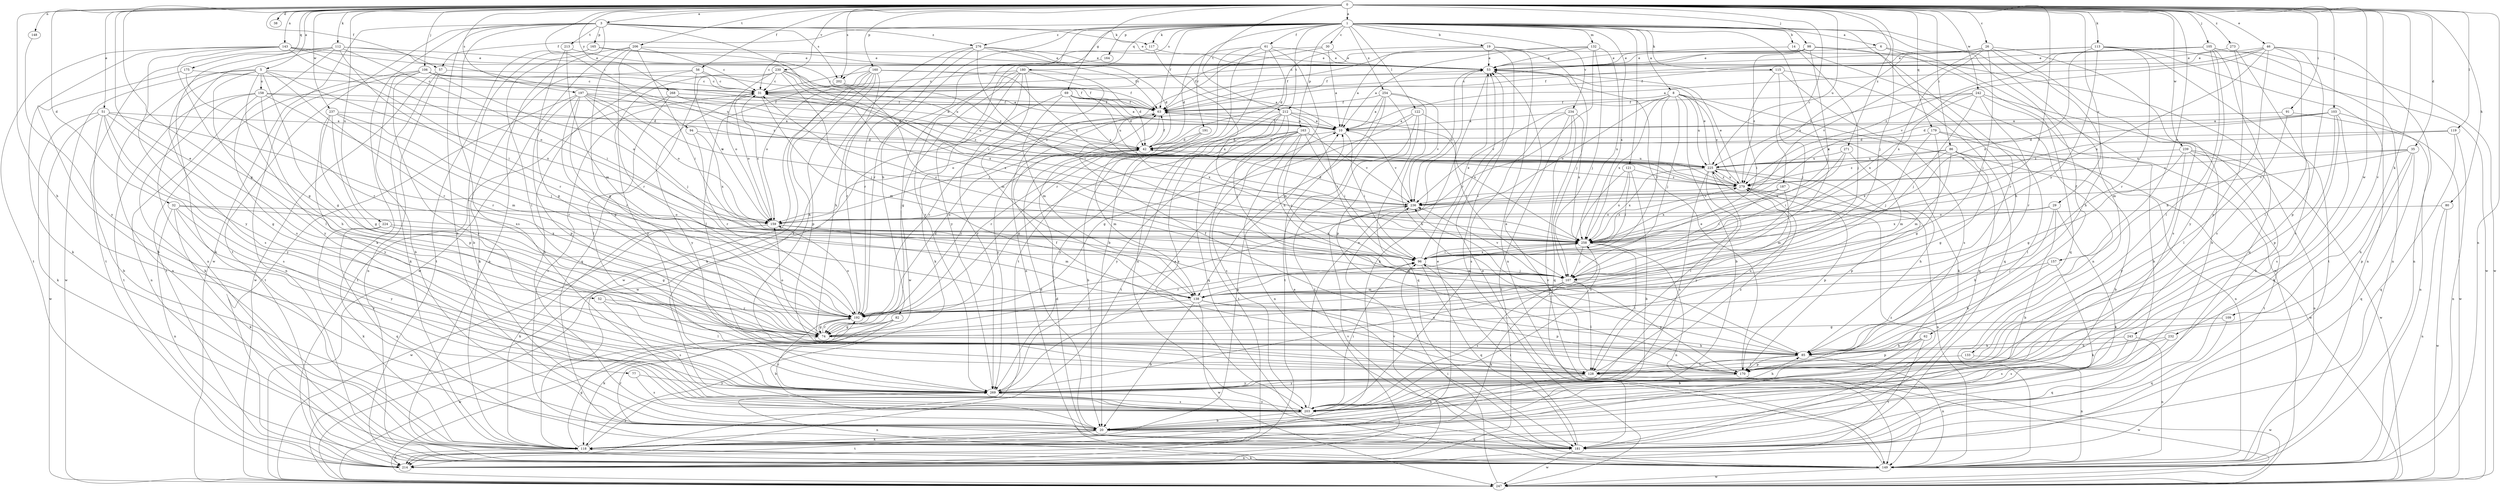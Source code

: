 strict digraph  {
0;
1;
3;
5;
6;
8;
10;
14;
19;
20;
26;
29;
30;
31;
32;
35;
38;
42;
46;
51;
52;
53;
56;
57;
61;
62;
63;
69;
74;
77;
80;
82;
85;
86;
91;
94;
96;
98;
103;
105;
106;
107;
109;
112;
113;
115;
117;
118;
119;
121;
122;
128;
132;
133;
138;
143;
148;
149;
157;
158;
159;
160;
163;
164;
165;
170;
175;
179;
180;
181;
187;
191;
192;
197;
202;
203;
206;
212;
213;
214;
224;
225;
230;
232;
234;
236;
237;
239;
242;
243;
247;
254;
258;
268;
269;
271;
273;
276;
279;
0 -> 1  [label=a];
0 -> 3  [label=a];
0 -> 5  [label=a];
0 -> 26  [label=c];
0 -> 29  [label=c];
0 -> 32  [label=d];
0 -> 35  [label=d];
0 -> 38  [label=d];
0 -> 46  [label=e];
0 -> 51  [label=e];
0 -> 52  [label=e];
0 -> 56  [label=f];
0 -> 57  [label=f];
0 -> 69  [label=g];
0 -> 74  [label=g];
0 -> 77  [label=h];
0 -> 80  [label=h];
0 -> 86  [label=i];
0 -> 91  [label=i];
0 -> 94  [label=i];
0 -> 96  [label=i];
0 -> 98  [label=j];
0 -> 103  [label=j];
0 -> 105  [label=j];
0 -> 106  [label=j];
0 -> 107  [label=j];
0 -> 109  [label=k];
0 -> 112  [label=k];
0 -> 113  [label=k];
0 -> 119  [label=l];
0 -> 143  [label=n];
0 -> 148  [label=n];
0 -> 149  [label=n];
0 -> 157  [label=o];
0 -> 160  [label=p];
0 -> 175  [label=q];
0 -> 179  [label=q];
0 -> 187  [label=r];
0 -> 197  [label=s];
0 -> 202  [label=s];
0 -> 206  [label=t];
0 -> 212  [label=t];
0 -> 224  [label=u];
0 -> 225  [label=u];
0 -> 230  [label=v];
0 -> 232  [label=v];
0 -> 237  [label=w];
0 -> 239  [label=w];
0 -> 242  [label=w];
0 -> 243  [label=w];
0 -> 268  [label=y];
0 -> 271  [label=z];
0 -> 273  [label=z];
1 -> 6  [label=a];
1 -> 8  [label=a];
1 -> 14  [label=b];
1 -> 19  [label=b];
1 -> 30  [label=c];
1 -> 57  [label=f];
1 -> 61  [label=f];
1 -> 62  [label=f];
1 -> 63  [label=f];
1 -> 82  [label=h];
1 -> 85  [label=h];
1 -> 107  [label=j];
1 -> 115  [label=k];
1 -> 117  [label=k];
1 -> 121  [label=l];
1 -> 122  [label=l];
1 -> 132  [label=m];
1 -> 133  [label=m];
1 -> 163  [label=p];
1 -> 164  [label=p];
1 -> 180  [label=q];
1 -> 191  [label=r];
1 -> 192  [label=r];
1 -> 202  [label=s];
1 -> 212  [label=t];
1 -> 234  [label=v];
1 -> 254  [label=x];
1 -> 258  [label=x];
1 -> 269  [label=y];
1 -> 276  [label=z];
3 -> 20  [label=b];
3 -> 53  [label=e];
3 -> 117  [label=k];
3 -> 118  [label=k];
3 -> 128  [label=l];
3 -> 165  [label=p];
3 -> 202  [label=s];
3 -> 203  [label=s];
3 -> 213  [label=t];
3 -> 214  [label=t];
3 -> 236  [label=v];
3 -> 247  [label=w];
3 -> 276  [label=z];
5 -> 31  [label=c];
5 -> 74  [label=g];
5 -> 128  [label=l];
5 -> 149  [label=n];
5 -> 158  [label=o];
5 -> 192  [label=r];
5 -> 203  [label=s];
5 -> 247  [label=w];
5 -> 258  [label=x];
5 -> 269  [label=y];
6 -> 53  [label=e];
6 -> 181  [label=q];
6 -> 247  [label=w];
8 -> 20  [label=b];
8 -> 63  [label=f];
8 -> 96  [label=i];
8 -> 107  [label=j];
8 -> 118  [label=k];
8 -> 159  [label=o];
8 -> 181  [label=q];
8 -> 225  [label=u];
8 -> 236  [label=v];
8 -> 258  [label=x];
8 -> 279  [label=z];
10 -> 42  [label=d];
10 -> 63  [label=f];
10 -> 96  [label=i];
10 -> 236  [label=v];
14 -> 53  [label=e];
14 -> 107  [label=j];
14 -> 149  [label=n];
19 -> 10  [label=a];
19 -> 42  [label=d];
19 -> 53  [label=e];
19 -> 107  [label=j];
19 -> 149  [label=n];
19 -> 247  [label=w];
20 -> 42  [label=d];
20 -> 118  [label=k];
20 -> 181  [label=q];
20 -> 214  [label=t];
26 -> 20  [label=b];
26 -> 53  [label=e];
26 -> 63  [label=f];
26 -> 85  [label=h];
26 -> 107  [label=j];
26 -> 203  [label=s];
26 -> 236  [label=v];
26 -> 258  [label=x];
29 -> 20  [label=b];
29 -> 85  [label=h];
29 -> 118  [label=k];
29 -> 159  [label=o];
29 -> 258  [label=x];
30 -> 10  [label=a];
30 -> 53  [label=e];
30 -> 63  [label=f];
30 -> 159  [label=o];
31 -> 63  [label=f];
31 -> 138  [label=m];
31 -> 159  [label=o];
31 -> 258  [label=x];
31 -> 269  [label=y];
32 -> 118  [label=k];
32 -> 149  [label=n];
32 -> 159  [label=o];
32 -> 203  [label=s];
32 -> 258  [label=x];
32 -> 269  [label=y];
35 -> 85  [label=h];
35 -> 170  [label=p];
35 -> 181  [label=q];
35 -> 225  [label=u];
35 -> 236  [label=v];
35 -> 279  [label=z];
42 -> 63  [label=f];
42 -> 138  [label=m];
42 -> 192  [label=r];
42 -> 225  [label=u];
46 -> 10  [label=a];
46 -> 53  [label=e];
46 -> 85  [label=h];
46 -> 128  [label=l];
46 -> 149  [label=n];
46 -> 170  [label=p];
46 -> 236  [label=v];
46 -> 258  [label=x];
51 -> 10  [label=a];
51 -> 20  [label=b];
51 -> 74  [label=g];
51 -> 118  [label=k];
51 -> 138  [label=m];
51 -> 203  [label=s];
51 -> 247  [label=w];
51 -> 269  [label=y];
52 -> 128  [label=l];
52 -> 192  [label=r];
52 -> 203  [label=s];
53 -> 31  [label=c];
53 -> 118  [label=k];
53 -> 236  [label=v];
56 -> 20  [label=b];
56 -> 31  [label=c];
56 -> 63  [label=f];
56 -> 118  [label=k];
56 -> 159  [label=o];
57 -> 31  [label=c];
57 -> 118  [label=k];
57 -> 149  [label=n];
57 -> 247  [label=w];
61 -> 20  [label=b];
61 -> 42  [label=d];
61 -> 53  [label=e];
61 -> 85  [label=h];
61 -> 149  [label=n];
61 -> 192  [label=r];
61 -> 214  [label=t];
62 -> 20  [label=b];
62 -> 85  [label=h];
62 -> 170  [label=p];
62 -> 214  [label=t];
63 -> 10  [label=a];
63 -> 192  [label=r];
63 -> 258  [label=x];
63 -> 269  [label=y];
69 -> 10  [label=a];
69 -> 42  [label=d];
69 -> 63  [label=f];
69 -> 138  [label=m];
69 -> 225  [label=u];
69 -> 247  [label=w];
69 -> 279  [label=z];
74 -> 85  [label=h];
74 -> 96  [label=i];
74 -> 159  [label=o];
74 -> 192  [label=r];
77 -> 203  [label=s];
77 -> 269  [label=y];
80 -> 149  [label=n];
80 -> 159  [label=o];
80 -> 247  [label=w];
82 -> 20  [label=b];
82 -> 74  [label=g];
82 -> 118  [label=k];
82 -> 247  [label=w];
85 -> 63  [label=f];
85 -> 128  [label=l];
85 -> 149  [label=n];
85 -> 170  [label=p];
85 -> 236  [label=v];
86 -> 20  [label=b];
86 -> 74  [label=g];
86 -> 138  [label=m];
86 -> 225  [label=u];
86 -> 247  [label=w];
86 -> 258  [label=x];
86 -> 279  [label=z];
91 -> 10  [label=a];
91 -> 128  [label=l];
91 -> 247  [label=w];
94 -> 42  [label=d];
94 -> 192  [label=r];
94 -> 258  [label=x];
96 -> 31  [label=c];
96 -> 53  [label=e];
96 -> 107  [label=j];
96 -> 181  [label=q];
96 -> 192  [label=r];
96 -> 258  [label=x];
98 -> 31  [label=c];
98 -> 53  [label=e];
98 -> 63  [label=f];
98 -> 181  [label=q];
98 -> 192  [label=r];
98 -> 258  [label=x];
98 -> 279  [label=z];
103 -> 10  [label=a];
103 -> 42  [label=d];
103 -> 118  [label=k];
103 -> 149  [label=n];
103 -> 170  [label=p];
103 -> 203  [label=s];
103 -> 279  [label=z];
105 -> 53  [label=e];
105 -> 63  [label=f];
105 -> 128  [label=l];
105 -> 149  [label=n];
105 -> 203  [label=s];
105 -> 247  [label=w];
105 -> 269  [label=y];
105 -> 279  [label=z];
106 -> 20  [label=b];
106 -> 31  [label=c];
106 -> 42  [label=d];
106 -> 149  [label=n];
106 -> 159  [label=o];
106 -> 214  [label=t];
106 -> 269  [label=y];
106 -> 279  [label=z];
107 -> 118  [label=k];
107 -> 128  [label=l];
107 -> 138  [label=m];
107 -> 170  [label=p];
107 -> 203  [label=s];
107 -> 236  [label=v];
109 -> 74  [label=g];
109 -> 181  [label=q];
112 -> 53  [label=e];
112 -> 96  [label=i];
112 -> 118  [label=k];
112 -> 149  [label=n];
112 -> 192  [label=r];
112 -> 203  [label=s];
112 -> 214  [label=t];
112 -> 225  [label=u];
113 -> 53  [label=e];
113 -> 149  [label=n];
113 -> 192  [label=r];
113 -> 214  [label=t];
113 -> 247  [label=w];
113 -> 258  [label=x];
113 -> 279  [label=z];
113 -> 138  [label=y];
115 -> 31  [label=c];
115 -> 96  [label=i];
115 -> 107  [label=j];
115 -> 181  [label=q];
115 -> 203  [label=s];
117 -> 31  [label=c];
117 -> 53  [label=e];
117 -> 258  [label=x];
118 -> 10  [label=a];
118 -> 53  [label=e];
118 -> 74  [label=g];
118 -> 149  [label=n];
118 -> 214  [label=t];
118 -> 269  [label=y];
119 -> 42  [label=d];
119 -> 149  [label=n];
119 -> 181  [label=q];
119 -> 279  [label=z];
121 -> 20  [label=b];
121 -> 96  [label=i];
121 -> 203  [label=s];
121 -> 258  [label=x];
121 -> 279  [label=z];
122 -> 10  [label=a];
122 -> 74  [label=g];
122 -> 107  [label=j];
122 -> 181  [label=q];
122 -> 214  [label=t];
128 -> 20  [label=b];
128 -> 53  [label=e];
128 -> 63  [label=f];
128 -> 225  [label=u];
128 -> 247  [label=w];
128 -> 269  [label=y];
132 -> 10  [label=a];
132 -> 53  [label=e];
132 -> 63  [label=f];
132 -> 107  [label=j];
132 -> 192  [label=r];
132 -> 258  [label=x];
133 -> 128  [label=l];
133 -> 149  [label=n];
138 -> 20  [label=b];
138 -> 128  [label=l];
138 -> 170  [label=p];
138 -> 192  [label=r];
138 -> 247  [label=w];
143 -> 53  [label=e];
143 -> 74  [label=g];
143 -> 96  [label=i];
143 -> 118  [label=k];
143 -> 159  [label=o];
143 -> 214  [label=t];
143 -> 225  [label=u];
143 -> 269  [label=y];
148 -> 269  [label=y];
149 -> 53  [label=e];
149 -> 118  [label=k];
149 -> 236  [label=v];
149 -> 247  [label=w];
157 -> 85  [label=h];
157 -> 107  [label=j];
157 -> 118  [label=k];
158 -> 42  [label=d];
158 -> 63  [label=f];
158 -> 85  [label=h];
158 -> 118  [label=k];
158 -> 149  [label=n];
158 -> 192  [label=r];
158 -> 214  [label=t];
159 -> 31  [label=c];
159 -> 118  [label=k];
159 -> 138  [label=m];
159 -> 247  [label=w];
159 -> 258  [label=x];
160 -> 10  [label=a];
160 -> 31  [label=c];
160 -> 85  [label=h];
160 -> 118  [label=k];
160 -> 159  [label=o];
160 -> 170  [label=p];
160 -> 192  [label=r];
160 -> 247  [label=w];
160 -> 279  [label=z];
163 -> 42  [label=d];
163 -> 74  [label=g];
163 -> 96  [label=i];
163 -> 107  [label=j];
163 -> 149  [label=n];
163 -> 203  [label=s];
163 -> 214  [label=t];
163 -> 236  [label=v];
163 -> 269  [label=y];
164 -> 269  [label=y];
165 -> 20  [label=b];
165 -> 53  [label=e];
165 -> 214  [label=t];
165 -> 279  [label=z];
170 -> 53  [label=e];
170 -> 247  [label=w];
170 -> 269  [label=y];
175 -> 20  [label=b];
175 -> 31  [label=c];
175 -> 192  [label=r];
179 -> 42  [label=d];
179 -> 74  [label=g];
179 -> 107  [label=j];
179 -> 128  [label=l];
179 -> 149  [label=n];
180 -> 31  [label=c];
180 -> 42  [label=d];
180 -> 74  [label=g];
180 -> 118  [label=k];
180 -> 138  [label=m];
180 -> 149  [label=n];
180 -> 247  [label=w];
180 -> 269  [label=y];
181 -> 10  [label=a];
181 -> 31  [label=c];
181 -> 42  [label=d];
181 -> 96  [label=i];
181 -> 192  [label=r];
181 -> 247  [label=w];
181 -> 279  [label=z];
187 -> 96  [label=i];
187 -> 138  [label=m];
187 -> 236  [label=v];
187 -> 258  [label=x];
191 -> 20  [label=b];
191 -> 42  [label=d];
191 -> 192  [label=r];
192 -> 42  [label=d];
192 -> 74  [label=g];
192 -> 159  [label=o];
197 -> 42  [label=d];
197 -> 63  [label=f];
197 -> 74  [label=g];
197 -> 107  [label=j];
197 -> 159  [label=o];
197 -> 170  [label=p];
197 -> 192  [label=r];
197 -> 214  [label=t];
197 -> 236  [label=v];
202 -> 63  [label=f];
202 -> 107  [label=j];
202 -> 128  [label=l];
203 -> 20  [label=b];
203 -> 53  [label=e];
203 -> 96  [label=i];
203 -> 192  [label=r];
203 -> 269  [label=y];
206 -> 31  [label=c];
206 -> 53  [label=e];
206 -> 74  [label=g];
206 -> 96  [label=i];
206 -> 149  [label=n];
206 -> 192  [label=r];
206 -> 247  [label=w];
212 -> 10  [label=a];
212 -> 96  [label=i];
212 -> 107  [label=j];
212 -> 159  [label=o];
212 -> 181  [label=q];
212 -> 203  [label=s];
212 -> 214  [label=t];
212 -> 258  [label=x];
212 -> 269  [label=y];
213 -> 53  [label=e];
213 -> 74  [label=g];
213 -> 138  [label=m];
214 -> 236  [label=v];
224 -> 74  [label=g];
224 -> 118  [label=k];
224 -> 181  [label=q];
224 -> 258  [label=x];
225 -> 53  [label=e];
225 -> 85  [label=h];
225 -> 128  [label=l];
225 -> 170  [label=p];
225 -> 203  [label=s];
225 -> 258  [label=x];
225 -> 269  [label=y];
225 -> 279  [label=z];
230 -> 10  [label=a];
230 -> 31  [label=c];
230 -> 63  [label=f];
230 -> 107  [label=j];
230 -> 159  [label=o];
230 -> 181  [label=q];
230 -> 258  [label=x];
230 -> 269  [label=y];
232 -> 85  [label=h];
232 -> 181  [label=q];
232 -> 203  [label=s];
234 -> 10  [label=a];
234 -> 149  [label=n];
234 -> 181  [label=q];
234 -> 203  [label=s];
234 -> 214  [label=t];
234 -> 258  [label=x];
236 -> 31  [label=c];
236 -> 42  [label=d];
236 -> 159  [label=o];
237 -> 10  [label=a];
237 -> 74  [label=g];
237 -> 107  [label=j];
237 -> 170  [label=p];
237 -> 192  [label=r];
237 -> 269  [label=y];
239 -> 74  [label=g];
239 -> 149  [label=n];
239 -> 214  [label=t];
239 -> 225  [label=u];
239 -> 247  [label=w];
239 -> 269  [label=y];
242 -> 20  [label=b];
242 -> 63  [label=f];
242 -> 107  [label=j];
242 -> 118  [label=k];
242 -> 192  [label=r];
242 -> 225  [label=u];
242 -> 258  [label=x];
243 -> 85  [label=h];
243 -> 149  [label=n];
243 -> 203  [label=s];
247 -> 96  [label=i];
254 -> 10  [label=a];
254 -> 63  [label=f];
254 -> 85  [label=h];
254 -> 138  [label=m];
254 -> 170  [label=p];
254 -> 214  [label=t];
254 -> 236  [label=v];
258 -> 96  [label=i];
258 -> 107  [label=j];
258 -> 128  [label=l];
258 -> 138  [label=m];
258 -> 149  [label=n];
258 -> 279  [label=z];
268 -> 63  [label=f];
268 -> 128  [label=l];
268 -> 214  [label=t];
268 -> 225  [label=u];
268 -> 279  [label=z];
269 -> 10  [label=a];
269 -> 85  [label=h];
269 -> 149  [label=n];
269 -> 203  [label=s];
269 -> 258  [label=x];
269 -> 279  [label=z];
271 -> 96  [label=i];
271 -> 138  [label=m];
271 -> 225  [label=u];
271 -> 258  [label=x];
273 -> 53  [label=e];
273 -> 170  [label=p];
273 -> 203  [label=s];
276 -> 42  [label=d];
276 -> 53  [label=e];
276 -> 63  [label=f];
276 -> 85  [label=h];
276 -> 96  [label=i];
276 -> 192  [label=r];
276 -> 203  [label=s];
279 -> 53  [label=e];
279 -> 149  [label=n];
279 -> 170  [label=p];
279 -> 225  [label=u];
279 -> 236  [label=v];
}
